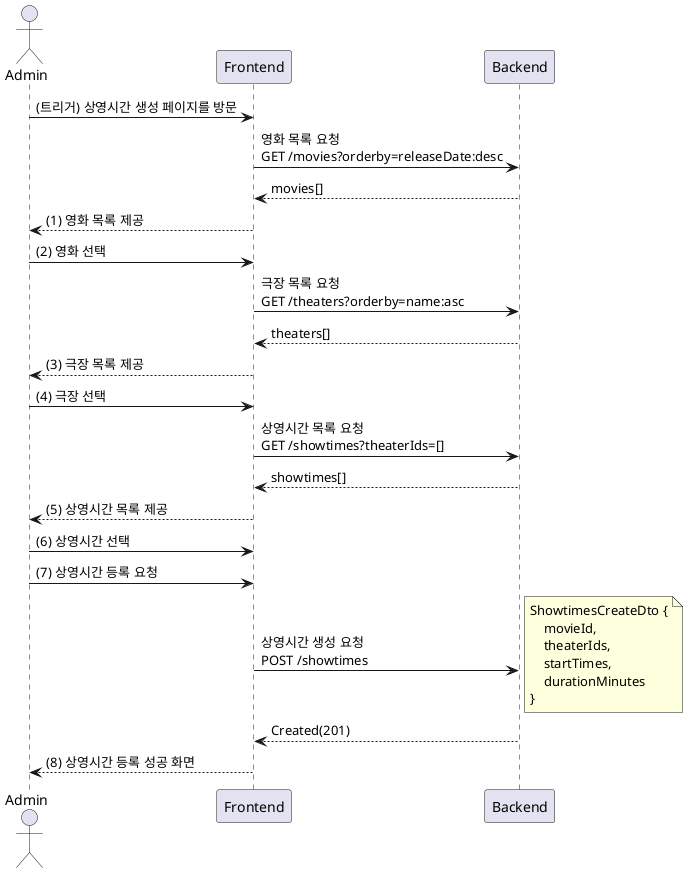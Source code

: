 @startuml

@startuml
actor Admin
Admin -> Frontend: (트리거) 상영시간 생성 페이지를 방문
    Frontend -> Backend:영화 목록 요청\nGET /movies?orderby=releaseDate:desc
    Frontend <-- Backend: movies[]
Admin <-- Frontend: (1) 영화 목록 제공

Admin -> Frontend: (2) 영화 선택
    Frontend -> Backend:극장 목록 요청\nGET /theaters?orderby=name:asc
    Frontend <-- Backend: theaters[]
Admin <-- Frontend: (3) 극장 목록 제공

Admin -> Frontend: (4) 극장 선택
    Frontend -> Backend: 상영시간 목록 요청\nGET /showtimes?theaterIds=[]
    Frontend <-- Backend: showtimes[]
Admin <-- Frontend: (5) 상영시간 목록 제공

Admin -> Frontend: (6) 상영시간 선택

Admin -> Frontend: (7) 상영시간 등록 요청
    Frontend -> Backend: 상영시간 생성 요청\nPOST /showtimes
        note right
        ShowtimesCreateDto {
            movieId,
            theaterIds,
            startTimes,
            durationMinutes
        }
        end note
    Frontend <-- Backend: Created(201)
Admin <-- Frontend: (8) 상영시간 등록 성공 화면

@enduml

@enduml